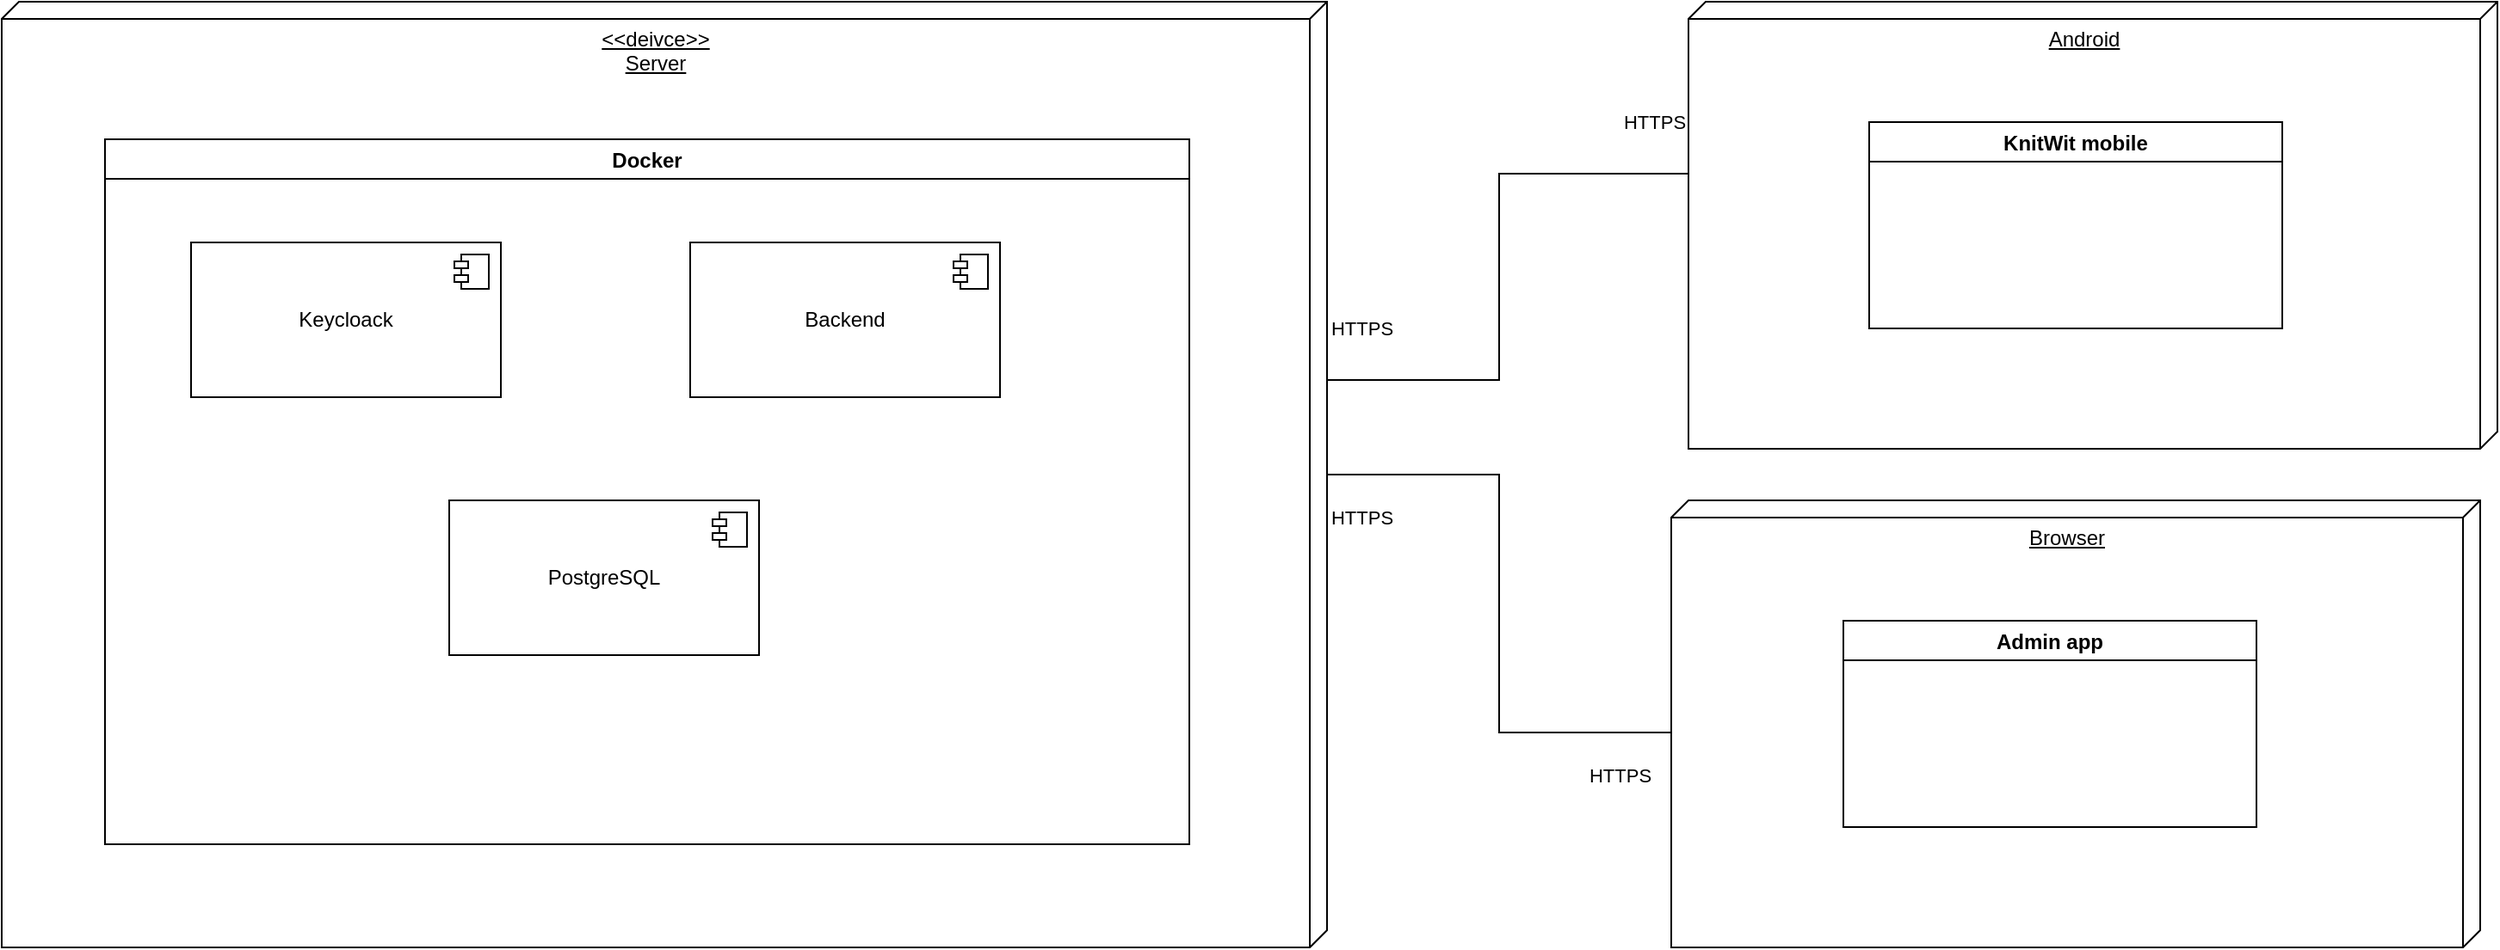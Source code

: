 <mxfile version="24.1.0" type="device">
  <diagram name="Page-1" id="b5b7bab2-c9e2-2cf4-8b2a-24fd1a2a6d21">
    <mxGraphModel dx="2620" dy="2214" grid="1" gridSize="10" guides="1" tooltips="1" connect="1" arrows="1" fold="1" page="1" pageScale="1" pageWidth="827" pageHeight="1169" background="none" math="0" shadow="0">
      <root>
        <mxCell id="0" />
        <mxCell id="1" parent="0" />
        <mxCell id="qojXm1VIkAnAFYiNJ7ma-25" style="edgeStyle=orthogonalEdgeStyle;rounded=0;orthogonalLoop=1;jettySize=auto;html=1;endArrow=none;endFill=0;" edge="1" parent="1" source="qojXm1VIkAnAFYiNJ7ma-1" target="qojXm1VIkAnAFYiNJ7ma-18">
          <mxGeometry relative="1" as="geometry">
            <Array as="points">
              <mxPoint x="680" y="180" />
              <mxPoint x="680" y="60" />
            </Array>
          </mxGeometry>
        </mxCell>
        <mxCell id="qojXm1VIkAnAFYiNJ7ma-26" value="&lt;p style=&quot;line-height: 180%;&quot;&gt;HTTPS&lt;/p&gt;" style="edgeLabel;html=1;align=center;verticalAlign=middle;resizable=0;points=[];" vertex="1" connectable="0" parent="qojXm1VIkAnAFYiNJ7ma-25">
          <mxGeometry x="0.558" y="-2" relative="1" as="geometry">
            <mxPoint x="53" y="-32" as="offset" />
          </mxGeometry>
        </mxCell>
        <mxCell id="qojXm1VIkAnAFYiNJ7ma-1" value="&amp;lt;&amp;lt;deivce&amp;gt;&amp;gt;&lt;br&gt;Server" style="verticalAlign=top;align=center;spacingTop=8;spacingLeft=2;spacingRight=12;shape=cube;size=10;direction=south;fontStyle=4;html=1;whiteSpace=wrap;" vertex="1" parent="1">
          <mxGeometry x="-190" y="-40" width="770" height="550" as="geometry" />
        </mxCell>
        <mxCell id="qojXm1VIkAnAFYiNJ7ma-10" value="Keycloack" style="html=1;dropTarget=0;whiteSpace=wrap;" vertex="1" parent="1">
          <mxGeometry x="-80" y="100" width="180" height="90" as="geometry" />
        </mxCell>
        <mxCell id="qojXm1VIkAnAFYiNJ7ma-11" value="" style="shape=module;jettyWidth=8;jettyHeight=4;" vertex="1" parent="qojXm1VIkAnAFYiNJ7ma-10">
          <mxGeometry x="1" width="20" height="20" relative="1" as="geometry">
            <mxPoint x="-27" y="7" as="offset" />
          </mxGeometry>
        </mxCell>
        <mxCell id="qojXm1VIkAnAFYiNJ7ma-12" value="PostgreSQL" style="html=1;dropTarget=0;whiteSpace=wrap;" vertex="1" parent="1">
          <mxGeometry x="70" y="250" width="180" height="90" as="geometry" />
        </mxCell>
        <mxCell id="qojXm1VIkAnAFYiNJ7ma-13" value="" style="shape=module;jettyWidth=8;jettyHeight=4;" vertex="1" parent="qojXm1VIkAnAFYiNJ7ma-12">
          <mxGeometry x="1" width="20" height="20" relative="1" as="geometry">
            <mxPoint x="-27" y="7" as="offset" />
          </mxGeometry>
        </mxCell>
        <mxCell id="qojXm1VIkAnAFYiNJ7ma-17" value="Docker" style="swimlane;" vertex="1" parent="1">
          <mxGeometry x="-130" y="40" width="630" height="410" as="geometry" />
        </mxCell>
        <mxCell id="qojXm1VIkAnAFYiNJ7ma-14" value="Backend" style="html=1;dropTarget=0;whiteSpace=wrap;" vertex="1" parent="qojXm1VIkAnAFYiNJ7ma-17">
          <mxGeometry x="340" y="60" width="180" height="90" as="geometry" />
        </mxCell>
        <mxCell id="qojXm1VIkAnAFYiNJ7ma-15" value="" style="shape=module;jettyWidth=8;jettyHeight=4;" vertex="1" parent="qojXm1VIkAnAFYiNJ7ma-14">
          <mxGeometry x="1" width="20" height="20" relative="1" as="geometry">
            <mxPoint x="-27" y="7" as="offset" />
          </mxGeometry>
        </mxCell>
        <mxCell id="qojXm1VIkAnAFYiNJ7ma-18" value="Android" style="verticalAlign=top;align=center;spacingTop=8;spacingLeft=2;spacingRight=12;shape=cube;size=10;direction=south;fontStyle=4;html=1;whiteSpace=wrap;" vertex="1" parent="1">
          <mxGeometry x="790" y="-40" width="470" height="260" as="geometry" />
        </mxCell>
        <mxCell id="qojXm1VIkAnAFYiNJ7ma-19" value="Browser" style="verticalAlign=top;align=center;spacingTop=8;spacingLeft=2;spacingRight=12;shape=cube;size=10;direction=south;fontStyle=4;html=1;whiteSpace=wrap;" vertex="1" parent="1">
          <mxGeometry x="780" y="250" width="470" height="260" as="geometry" />
        </mxCell>
        <mxCell id="qojXm1VIkAnAFYiNJ7ma-20" value="KnitWit mobile" style="swimlane;" vertex="1" parent="1">
          <mxGeometry x="895" y="30" width="240" height="120" as="geometry" />
        </mxCell>
        <mxCell id="qojXm1VIkAnAFYiNJ7ma-23" value="Admin app" style="swimlane;startSize=23;" vertex="1" parent="1">
          <mxGeometry x="880" y="320" width="240" height="120" as="geometry" />
        </mxCell>
        <mxCell id="qojXm1VIkAnAFYiNJ7ma-24" style="edgeStyle=orthogonalEdgeStyle;rounded=0;orthogonalLoop=1;jettySize=auto;html=1;entryX=0;entryY=0;entryDx=135;entryDy=470;entryPerimeter=0;endArrow=none;endFill=0;" edge="1" parent="1" source="qojXm1VIkAnAFYiNJ7ma-1" target="qojXm1VIkAnAFYiNJ7ma-19">
          <mxGeometry relative="1" as="geometry" />
        </mxCell>
        <mxCell id="qojXm1VIkAnAFYiNJ7ma-27" value="&lt;p style=&quot;line-height: 180%;&quot;&gt;HTTPS&lt;/p&gt;" style="edgeLabel;html=1;align=center;verticalAlign=middle;resizable=0;points=[];" vertex="1" connectable="0" parent="1">
          <mxGeometry x="600" y="150" as="geometry" />
        </mxCell>
        <mxCell id="qojXm1VIkAnAFYiNJ7ma-28" value="&lt;p style=&quot;line-height: 180%;&quot;&gt;HTTPS&lt;/p&gt;" style="edgeLabel;html=1;align=center;verticalAlign=middle;resizable=0;points=[];" vertex="1" connectable="0" parent="1">
          <mxGeometry x="600" y="260" as="geometry" />
        </mxCell>
        <mxCell id="qojXm1VIkAnAFYiNJ7ma-29" value="&lt;p style=&quot;line-height: 180%;&quot;&gt;HTTPS&lt;/p&gt;" style="edgeLabel;html=1;align=center;verticalAlign=middle;resizable=0;points=[];" vertex="1" connectable="0" parent="1">
          <mxGeometry x="750" y="410" as="geometry" />
        </mxCell>
      </root>
    </mxGraphModel>
  </diagram>
</mxfile>
